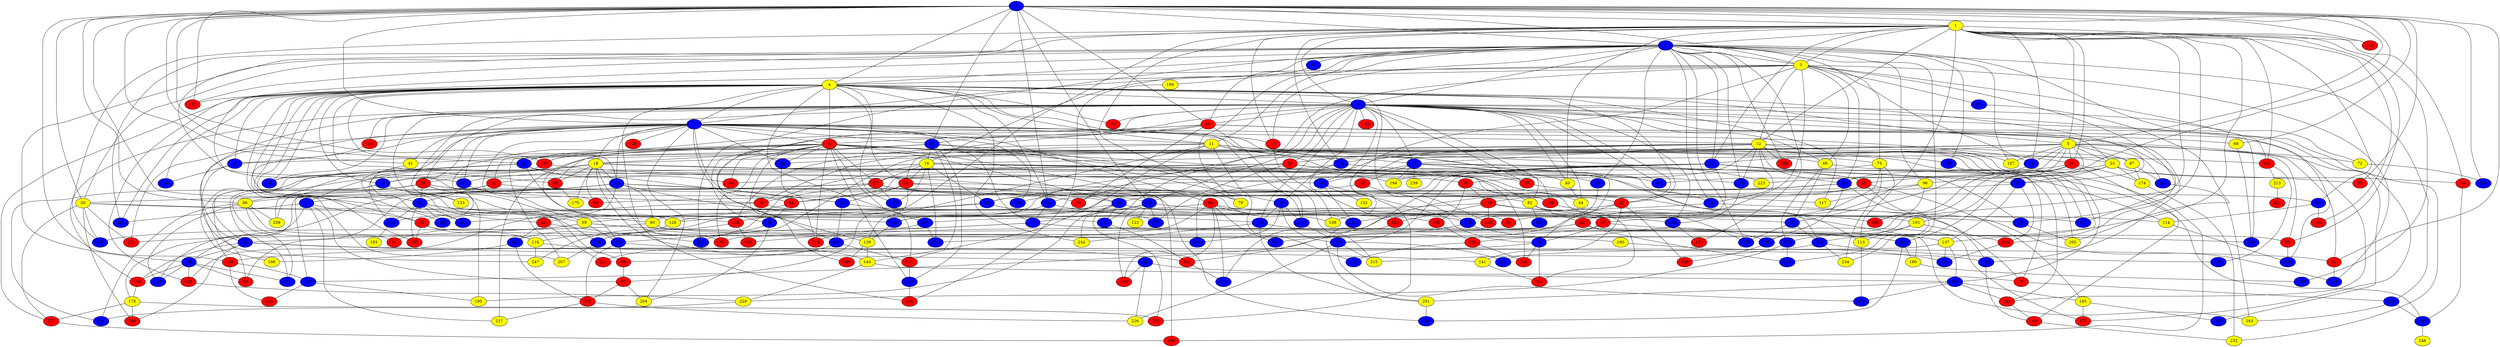 graph {
0 [style = filled fillcolor = blue];
1 [style = filled fillcolor = yellow];
2 [style = filled fillcolor = blue];
3 [style = filled fillcolor = yellow];
4 [style = filled fillcolor = yellow];
5 [style = filled fillcolor = yellow];
6 [style = filled fillcolor = blue];
7 [style = filled fillcolor = blue];
8 [style = filled fillcolor = red];
9 [style = filled fillcolor = blue];
10 [style = filled fillcolor = blue];
11 [style = filled fillcolor = yellow];
12 [style = filled fillcolor = yellow];
13 [style = filled fillcolor = blue];
14 [style = filled fillcolor = red];
15 [style = filled fillcolor = blue];
16 [style = filled fillcolor = yellow];
17 [style = filled fillcolor = red];
18 [style = filled fillcolor = yellow];
19 [style = filled fillcolor = blue];
20 [style = filled fillcolor = red];
21 [style = filled fillcolor = blue];
22 [style = filled fillcolor = blue];
23 [style = filled fillcolor = red];
24 [style = filled fillcolor = red];
25 [style = filled fillcolor = red];
26 [style = filled fillcolor = red];
27 [style = filled fillcolor = red];
28 [style = filled fillcolor = red];
29 [style = filled fillcolor = blue];
30 [style = filled fillcolor = yellow];
31 [style = filled fillcolor = blue];
32 [style = filled fillcolor = red];
33 [style = filled fillcolor = yellow];
34 [style = filled fillcolor = red];
35 [style = filled fillcolor = blue];
36 [style = filled fillcolor = blue];
37 [style = filled fillcolor = blue];
38 [style = filled fillcolor = red];
39 [style = filled fillcolor = yellow];
40 [style = filled fillcolor = yellow];
41 [style = filled fillcolor = yellow];
42 [style = filled fillcolor = red];
43 [style = filled fillcolor = blue];
44 [style = filled fillcolor = yellow];
45 [style = filled fillcolor = blue];
46 [style = filled fillcolor = blue];
47 [style = filled fillcolor = blue];
48 [style = filled fillcolor = blue];
49 [style = filled fillcolor = blue];
50 [style = filled fillcolor = red];
51 [style = filled fillcolor = blue];
52 [style = filled fillcolor = blue];
53 [style = filled fillcolor = red];
54 [style = filled fillcolor = blue];
55 [style = filled fillcolor = red];
56 [style = filled fillcolor = red];
57 [style = filled fillcolor = blue];
58 [style = filled fillcolor = red];
59 [style = filled fillcolor = red];
60 [style = filled fillcolor = yellow];
61 [style = filled fillcolor = blue];
62 [style = filled fillcolor = blue];
63 [style = filled fillcolor = blue];
64 [style = filled fillcolor = red];
65 [style = filled fillcolor = blue];
66 [style = filled fillcolor = yellow];
67 [style = filled fillcolor = red];
68 [style = filled fillcolor = yellow];
69 [style = filled fillcolor = blue];
70 [style = filled fillcolor = blue];
71 [style = filled fillcolor = blue];
72 [style = filled fillcolor = yellow];
73 [style = filled fillcolor = red];
74 [style = filled fillcolor = blue];
75 [style = filled fillcolor = yellow];
76 [style = filled fillcolor = blue];
77 [style = filled fillcolor = blue];
78 [style = filled fillcolor = red];
79 [style = filled fillcolor = yellow];
80 [style = filled fillcolor = blue];
81 [style = filled fillcolor = red];
82 [style = filled fillcolor = yellow];
83 [style = filled fillcolor = red];
84 [style = filled fillcolor = blue];
85 [style = filled fillcolor = red];
86 [style = filled fillcolor = yellow];
87 [style = filled fillcolor = yellow];
88 [style = filled fillcolor = red];
89 [style = filled fillcolor = red];
90 [style = filled fillcolor = red];
91 [style = filled fillcolor = red];
92 [style = filled fillcolor = red];
93 [style = filled fillcolor = blue];
94 [style = filled fillcolor = blue];
95 [style = filled fillcolor = red];
96 [style = filled fillcolor = yellow];
97 [style = filled fillcolor = red];
98 [style = filled fillcolor = blue];
99 [style = filled fillcolor = blue];
100 [style = filled fillcolor = yellow];
101 [style = filled fillcolor = yellow];
102 [style = filled fillcolor = blue];
103 [style = filled fillcolor = red];
104 [style = filled fillcolor = red];
105 [style = filled fillcolor = red];
106 [style = filled fillcolor = blue];
107 [style = filled fillcolor = yellow];
108 [style = filled fillcolor = yellow];
109 [style = filled fillcolor = red];
110 [style = filled fillcolor = blue];
111 [style = filled fillcolor = blue];
112 [style = filled fillcolor = blue];
113 [style = filled fillcolor = yellow];
114 [style = filled fillcolor = yellow];
115 [style = filled fillcolor = red];
116 [style = filled fillcolor = yellow];
117 [style = filled fillcolor = yellow];
118 [style = filled fillcolor = red];
119 [style = filled fillcolor = blue];
120 [style = filled fillcolor = blue];
121 [style = filled fillcolor = red];
122 [style = filled fillcolor = blue];
123 [style = filled fillcolor = yellow];
124 [style = filled fillcolor = blue];
125 [style = filled fillcolor = blue];
126 [style = filled fillcolor = blue];
127 [style = filled fillcolor = red];
128 [style = filled fillcolor = yellow];
129 [style = filled fillcolor = red];
130 [style = filled fillcolor = blue];
131 [style = filled fillcolor = red];
132 [style = filled fillcolor = red];
133 [style = filled fillcolor = yellow];
134 [style = filled fillcolor = blue];
135 [style = filled fillcolor = red];
136 [style = filled fillcolor = blue];
137 [style = filled fillcolor = yellow];
138 [style = filled fillcolor = blue];
139 [style = filled fillcolor = yellow];
140 [style = filled fillcolor = red];
141 [style = filled fillcolor = yellow];
142 [style = filled fillcolor = red];
143 [style = filled fillcolor = blue];
144 [style = filled fillcolor = yellow];
145 [style = filled fillcolor = blue];
146 [style = filled fillcolor = blue];
147 [style = filled fillcolor = red];
148 [style = filled fillcolor = red];
149 [style = filled fillcolor = blue];
150 [style = filled fillcolor = red];
151 [style = filled fillcolor = blue];
152 [style = filled fillcolor = yellow];
153 [style = filled fillcolor = red];
154 [style = filled fillcolor = red];
155 [style = filled fillcolor = blue];
156 [style = filled fillcolor = blue];
157 [style = filled fillcolor = blue];
158 [style = filled fillcolor = red];
159 [style = filled fillcolor = blue];
160 [style = filled fillcolor = blue];
161 [style = filled fillcolor = blue];
162 [style = filled fillcolor = red];
163 [style = filled fillcolor = yellow];
164 [style = filled fillcolor = blue];
165 [style = filled fillcolor = yellow];
166 [style = filled fillcolor = red];
167 [style = filled fillcolor = blue];
168 [style = filled fillcolor = red];
169 [style = filled fillcolor = blue];
170 [style = filled fillcolor = yellow];
171 [style = filled fillcolor = blue];
172 [style = filled fillcolor = red];
173 [style = filled fillcolor = red];
174 [style = filled fillcolor = yellow];
175 [style = filled fillcolor = blue];
176 [style = filled fillcolor = yellow];
177 [style = filled fillcolor = red];
178 [style = filled fillcolor = blue];
179 [style = filled fillcolor = blue];
180 [style = filled fillcolor = yellow];
181 [style = filled fillcolor = blue];
182 [style = filled fillcolor = blue];
183 [style = filled fillcolor = yellow];
184 [style = filled fillcolor = blue];
185 [style = filled fillcolor = blue];
186 [style = filled fillcolor = red];
187 [style = filled fillcolor = blue];
188 [style = filled fillcolor = yellow];
189 [style = filled fillcolor = yellow];
190 [style = filled fillcolor = blue];
191 [style = filled fillcolor = blue];
192 [style = filled fillcolor = red];
193 [style = filled fillcolor = red];
194 [style = filled fillcolor = yellow];
195 [style = filled fillcolor = yellow];
196 [style = filled fillcolor = blue];
197 [style = filled fillcolor = red];
198 [style = filled fillcolor = red];
199 [style = filled fillcolor = blue];
200 [style = filled fillcolor = blue];
201 [style = filled fillcolor = yellow];
202 [style = filled fillcolor = red];
203 [style = filled fillcolor = red];
204 [style = filled fillcolor = yellow];
205 [style = filled fillcolor = yellow];
206 [style = filled fillcolor = red];
207 [style = filled fillcolor = yellow];
208 [style = filled fillcolor = yellow];
209 [style = filled fillcolor = red];
210 [style = filled fillcolor = red];
211 [style = filled fillcolor = blue];
212 [style = filled fillcolor = red];
213 [style = filled fillcolor = yellow];
214 [style = filled fillcolor = blue];
215 [style = filled fillcolor = yellow];
216 [style = filled fillcolor = red];
217 [style = filled fillcolor = yellow];
218 [style = filled fillcolor = red];
219 [style = filled fillcolor = red];
220 [style = filled fillcolor = red];
221 [style = filled fillcolor = red];
222 [style = filled fillcolor = red];
223 [style = filled fillcolor = yellow];
224 [style = filled fillcolor = blue];
225 [style = filled fillcolor = red];
226 [style = filled fillcolor = yellow];
227 [style = filled fillcolor = blue];
228 [style = filled fillcolor = blue];
229 [style = filled fillcolor = yellow];
230 [style = filled fillcolor = blue];
231 [style = filled fillcolor = blue];
232 [style = filled fillcolor = yellow];
233 [style = filled fillcolor = blue];
234 [style = filled fillcolor = yellow];
235 [style = filled fillcolor = blue];
236 [style = filled fillcolor = blue];
237 [style = filled fillcolor = blue];
238 [style = filled fillcolor = blue];
239 [style = filled fillcolor = yellow];
240 [style = filled fillcolor = red];
241 [style = filled fillcolor = blue];
242 [style = filled fillcolor = yellow];
243 [style = filled fillcolor = blue];
244 [style = filled fillcolor = red];
245 [style = filled fillcolor = blue];
246 [style = filled fillcolor = yellow];
247 [style = filled fillcolor = yellow];
248 [style = filled fillcolor = red];
249 [style = filled fillcolor = red];
0 -- 4;
0 -- 3;
0 -- 2;
0 -- 1;
0 -- 5;
0 -- 7;
0 -- 14;
0 -- 15;
0 -- 21;
0 -- 25;
0 -- 30;
0 -- 31;
0 -- 39;
0 -- 41;
0 -- 53;
0 -- 65;
0 -- 68;
0 -- 86;
0 -- 92;
0 -- 109;
0 -- 131;
0 -- 172;
0 -- 190;
0 -- 216;
1 -- 2;
1 -- 3;
1 -- 5;
1 -- 6;
1 -- 10;
1 -- 12;
1 -- 13;
1 -- 17;
1 -- 19;
1 -- 38;
1 -- 40;
1 -- 50;
1 -- 60;
1 -- 63;
1 -- 67;
1 -- 79;
1 -- 85;
1 -- 90;
1 -- 115;
1 -- 122;
1 -- 138;
1 -- 166;
1 -- 171;
1 -- 178;
1 -- 199;
1 -- 216;
1 -- 245;
2 -- 3;
2 -- 4;
2 -- 6;
2 -- 11;
2 -- 13;
2 -- 14;
2 -- 16;
2 -- 17;
2 -- 29;
2 -- 30;
2 -- 37;
2 -- 49;
2 -- 51;
2 -- 62;
2 -- 69;
2 -- 75;
2 -- 79;
2 -- 96;
2 -- 107;
2 -- 121;
2 -- 126;
2 -- 169;
2 -- 172;
2 -- 185;
2 -- 209;
2 -- 227;
2 -- 228;
2 -- 234;
3 -- 4;
3 -- 7;
3 -- 10;
3 -- 12;
3 -- 36;
3 -- 66;
3 -- 70;
3 -- 105;
3 -- 115;
3 -- 127;
3 -- 134;
3 -- 191;
3 -- 222;
3 -- 231;
4 -- 5;
4 -- 6;
4 -- 7;
4 -- 8;
4 -- 9;
4 -- 11;
4 -- 24;
4 -- 35;
4 -- 42;
4 -- 57;
4 -- 65;
4 -- 74;
4 -- 81;
4 -- 83;
4 -- 93;
4 -- 95;
4 -- 98;
4 -- 110;
4 -- 117;
4 -- 119;
4 -- 157;
4 -- 160;
4 -- 172;
4 -- 177;
4 -- 207;
4 -- 218;
4 -- 238;
4 -- 240;
4 -- 242;
4 -- 245;
5 -- 9;
5 -- 10;
5 -- 13;
5 -- 16;
5 -- 33;
5 -- 48;
5 -- 61;
5 -- 72;
5 -- 85;
5 -- 87;
5 -- 90;
5 -- 92;
5 -- 99;
5 -- 107;
5 -- 108;
5 -- 143;
5 -- 149;
5 -- 161;
5 -- 233;
6 -- 8;
6 -- 14;
6 -- 20;
6 -- 22;
6 -- 26;
6 -- 28;
6 -- 31;
6 -- 33;
6 -- 34;
6 -- 40;
6 -- 42;
6 -- 43;
6 -- 44;
6 -- 47;
6 -- 54;
6 -- 59;
6 -- 61;
6 -- 66;
6 -- 72;
6 -- 81;
6 -- 82;
6 -- 89;
6 -- 98;
6 -- 106;
6 -- 112;
6 -- 133;
6 -- 135;
6 -- 142;
6 -- 150;
6 -- 154;
6 -- 173;
6 -- 200;
6 -- 232;
7 -- 8;
7 -- 9;
7 -- 11;
7 -- 12;
7 -- 15;
7 -- 17;
7 -- 18;
7 -- 26;
7 -- 35;
7 -- 37;
7 -- 41;
7 -- 52;
7 -- 58;
7 -- 64;
7 -- 76;
7 -- 77;
7 -- 88;
7 -- 90;
7 -- 109;
7 -- 129;
7 -- 135;
7 -- 139;
7 -- 149;
7 -- 196;
7 -- 204;
7 -- 212;
7 -- 223;
8 -- 21;
8 -- 22;
8 -- 27;
8 -- 32;
8 -- 46;
8 -- 66;
8 -- 73;
8 -- 78;
8 -- 83;
8 -- 84;
8 -- 104;
8 -- 122;
8 -- 131;
8 -- 147;
8 -- 149;
8 -- 185;
8 -- 186;
8 -- 194;
8 -- 198;
8 -- 207;
8 -- 219;
8 -- 237;
8 -- 248;
9 -- 160;
9 -- 247;
10 -- 223;
11 -- 19;
11 -- 20;
11 -- 33;
11 -- 50;
11 -- 75;
11 -- 115;
11 -- 139;
11 -- 147;
11 -- 148;
11 -- 243;
12 -- 18;
12 -- 19;
12 -- 22;
12 -- 23;
12 -- 28;
12 -- 29;
12 -- 36;
12 -- 51;
12 -- 87;
12 -- 107;
12 -- 137;
12 -- 156;
12 -- 164;
12 -- 198;
12 -- 209;
12 -- 217;
12 -- 231;
13 -- 25;
13 -- 34;
13 -- 46;
13 -- 56;
13 -- 57;
13 -- 94;
13 -- 114;
13 -- 151;
13 -- 167;
13 -- 214;
14 -- 15;
14 -- 24;
14 -- 59;
14 -- 68;
14 -- 80;
14 -- 95;
14 -- 136;
14 -- 193;
14 -- 215;
15 -- 16;
15 -- 18;
15 -- 21;
15 -- 41;
15 -- 47;
15 -- 110;
15 -- 128;
15 -- 144;
15 -- 237;
16 -- 24;
16 -- 27;
16 -- 37;
16 -- 51;
16 -- 69;
16 -- 82;
16 -- 94;
16 -- 155;
16 -- 157;
16 -- 184;
16 -- 211;
17 -- 108;
18 -- 20;
18 -- 26;
18 -- 35;
18 -- 44;
18 -- 54;
18 -- 55;
18 -- 58;
18 -- 71;
18 -- 74;
18 -- 78;
18 -- 83;
18 -- 144;
18 -- 170;
18 -- 208;
18 -- 228;
19 -- 27;
19 -- 117;
19 -- 153;
20 -- 29;
21 -- 23;
21 -- 43;
21 -- 52;
21 -- 98;
21 -- 104;
21 -- 148;
21 -- 188;
22 -- 25;
22 -- 40;
22 -- 54;
22 -- 103;
22 -- 158;
22 -- 171;
22 -- 194;
22 -- 239;
23 -- 118;
23 -- 140;
23 -- 158;
24 -- 34;
24 -- 46;
24 -- 52;
24 -- 79;
24 -- 97;
25 -- 65;
25 -- 118;
25 -- 136;
25 -- 165;
26 -- 39;
26 -- 73;
26 -- 86;
26 -- 93;
26 -- 102;
26 -- 195;
26 -- 236;
27 -- 30;
27 -- 31;
27 -- 42;
27 -- 50;
27 -- 55;
27 -- 63;
27 -- 111;
27 -- 157;
28 -- 32;
28 -- 61;
28 -- 74;
28 -- 113;
28 -- 120;
28 -- 187;
29 -- 119;
29 -- 134;
30 -- 60;
30 -- 138;
30 -- 140;
30 -- 177;
30 -- 212;
30 -- 249;
31 -- 56;
31 -- 77;
31 -- 123;
31 -- 168;
31 -- 187;
31 -- 235;
32 -- 82;
32 -- 93;
32 -- 208;
33 -- 36;
33 -- 38;
33 -- 53;
33 -- 57;
33 -- 96;
33 -- 101;
33 -- 174;
34 -- 39;
34 -- 80;
35 -- 49;
35 -- 59;
35 -- 60;
35 -- 64;
35 -- 70;
35 -- 71;
35 -- 86;
35 -- 158;
36 -- 94;
36 -- 178;
36 -- 182;
36 -- 202;
37 -- 48;
38 -- 151;
39 -- 43;
39 -- 48;
39 -- 91;
39 -- 161;
39 -- 164;
40 -- 44;
41 -- 235;
42 -- 102;
42 -- 125;
42 -- 141;
42 -- 210;
43 -- 45;
43 -- 49;
43 -- 92;
43 -- 136;
43 -- 150;
43 -- 249;
45 -- 73;
45 -- 168;
45 -- 226;
46 -- 67;
46 -- 70;
46 -- 163;
46 -- 195;
46 -- 222;
46 -- 238;
46 -- 242;
47 -- 110;
47 -- 112;
47 -- 164;
47 -- 167;
48 -- 89;
48 -- 141;
48 -- 192;
49 -- 55;
49 -- 105;
49 -- 111;
49 -- 150;
49 -- 211;
50 -- 105;
50 -- 112;
51 -- 106;
52 -- 84;
52 -- 187;
54 -- 76;
54 -- 102;
54 -- 152;
57 -- 58;
57 -- 137;
57 -- 154;
60 -- 85;
60 -- 138;
62 -- 189;
63 -- 114;
63 -- 166;
64 -- 145;
64 -- 221;
64 -- 227;
65 -- 77;
65 -- 120;
65 -- 124;
66 -- 99;
66 -- 179;
66 -- 193;
67 -- 76;
67 -- 84;
67 -- 169;
68 -- 169;
69 -- 124;
70 -- 202;
71 -- 95;
71 -- 97;
71 -- 176;
71 -- 217;
71 -- 245;
72 -- 190;
73 -- 126;
74 -- 125;
74 -- 133;
74 -- 155;
74 -- 211;
75 -- 104;
75 -- 113;
75 -- 127;
75 -- 234;
76 -- 109;
76 -- 244;
76 -- 248;
77 -- 78;
77 -- 161;
77 -- 180;
77 -- 227;
80 -- 155;
80 -- 204;
82 -- 101;
82 -- 127;
82 -- 230;
83 -- 170;
84 -- 89;
84 -- 147;
84 -- 221;
85 -- 200;
86 -- 91;
86 -- 111;
86 -- 116;
86 -- 208;
86 -- 236;
87 -- 143;
87 -- 174;
88 -- 108;
88 -- 114;
88 -- 128;
88 -- 168;
88 -- 181;
88 -- 184;
88 -- 214;
88 -- 231;
89 -- 97;
90 -- 174;
90 -- 194;
90 -- 203;
90 -- 206;
90 -- 220;
92 -- 134;
93 -- 106;
93 -- 120;
93 -- 146;
93 -- 197;
93 -- 235;
93 -- 238;
94 -- 99;
94 -- 128;
94 -- 146;
95 -- 100;
95 -- 116;
95 -- 197;
96 -- 116;
96 -- 117;
96 -- 206;
97 -- 192;
97 -- 204;
99 -- 122;
99 -- 228;
100 -- 159;
101 -- 113;
101 -- 154;
101 -- 179;
103 -- 124;
103 -- 196;
105 -- 229;
106 -- 121;
109 -- 125;
109 -- 132;
110 -- 167;
112 -- 137;
112 -- 201;
112 -- 242;
113 -- 175;
114 -- 200;
115 -- 130;
115 -- 213;
116 -- 202;
116 -- 247;
118 -- 148;
118 -- 153;
118 -- 206;
118 -- 218;
118 -- 244;
119 -- 162;
119 -- 184;
120 -- 139;
122 -- 130;
122 -- 215;
122 -- 234;
124 -- 178;
124 -- 181;
125 -- 132;
125 -- 195;
126 -- 151;
126 -- 163;
127 -- 173;
127 -- 182;
127 -- 212;
127 -- 219;
128 -- 145;
131 -- 146;
131 -- 224;
135 -- 197;
136 -- 203;
137 -- 156;
137 -- 159;
137 -- 241;
139 -- 144;
139 -- 186;
140 -- 220;
141 -- 244;
143 -- 163;
144 -- 156;
144 -- 229;
145 -- 188;
145 -- 192;
146 -- 183;
147 -- 237;
148 -- 162;
148 -- 247;
149 -- 219;
150 -- 176;
151 -- 246;
153 -- 201;
154 -- 159;
155 -- 207;
156 -- 165;
156 -- 175;
156 -- 193;
156 -- 201;
158 -- 171;
161 -- 180;
161 -- 224;
165 -- 173;
165 -- 233;
167 -- 175;
167 -- 215;
167 -- 226;
167 -- 241;
171 -- 205;
174 -- 232;
176 -- 177;
176 -- 222;
176 -- 249;
177 -- 198;
178 -- 210;
179 -- 182;
179 -- 229;
180 -- 199;
185 -- 205;
189 -- 240;
191 -- 205;
192 -- 217;
192 -- 226;
193 -- 203;
201 -- 224;
202 -- 214;
203 -- 232;
213 -- 225;
220 -- 243;
220 -- 248;
229 -- 236;
237 -- 240;
}
